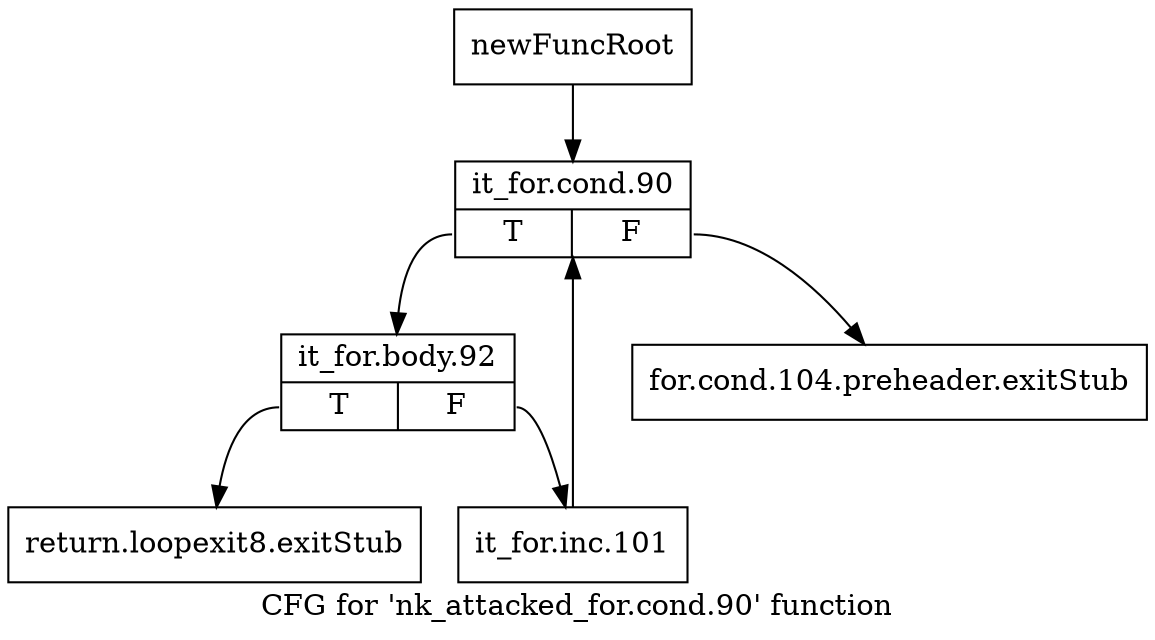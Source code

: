 digraph "CFG for 'nk_attacked_for.cond.90' function" {
	label="CFG for 'nk_attacked_for.cond.90' function";

	Node0xf98bc0 [shape=record,label="{newFuncRoot}"];
	Node0xf98bc0 -> Node0xf9e4c0;
	Node0xf9e420 [shape=record,label="{for.cond.104.preheader.exitStub}"];
	Node0xf9e470 [shape=record,label="{return.loopexit8.exitStub}"];
	Node0xf9e4c0 [shape=record,label="{it_for.cond.90|{<s0>T|<s1>F}}"];
	Node0xf9e4c0:s0 -> Node0xf9e510;
	Node0xf9e4c0:s1 -> Node0xf9e420;
	Node0xf9e510 [shape=record,label="{it_for.body.92|{<s0>T|<s1>F}}"];
	Node0xf9e510:s0 -> Node0xf9e470;
	Node0xf9e510:s1 -> Node0xf9e560;
	Node0xf9e560 [shape=record,label="{it_for.inc.101}"];
	Node0xf9e560 -> Node0xf9e4c0;
}
